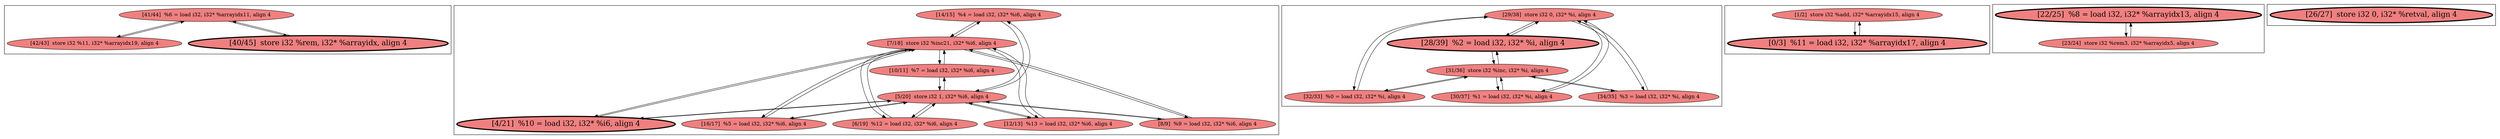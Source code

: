 
digraph G {



node91->node89 [ ]
node78->node82 [ ]
node82->node78 [ ]
node89->node91 [ ]
node82->node85 [ ]
node82->node77 [ ]
node85->node79 [ ]
node77->node79 [ ]
node79->node77 [ ]
node81->node82 [ ]
node82->node81 [ ]
node78->node79 [ ]
node80->node79 [ ]
node97->node96 [ ]
node95->node94 [ ]
node75->node76 [ ]
node85->node82 [ ]
node94->node92 [ ]
node79->node80 [ ]
node79->node78 [ ]
node93->node94 [ ]
node94->node95 [ ]
node83->node82 [ ]
node82->node83 [ ]
node97->node92 [ ]
node92->node94 [ ]
node82->node84 [ ]
node94->node96 [ ]
node96->node94 [ ]
node80->node82 [ ]
node76->node75 [ ]
node91->node90 [ ]
node87->node86 [ ]
node79->node83 [ ]
node94->node93 [ ]
node83->node79 [ ]
node97->node95 [ ]
node81->node79 [ ]
node86->node87 [ ]
node95->node97 [ ]
node77->node82 [ ]
node96->node97 [ ]
node79->node84 [ ]
node82->node80 [ ]
node90->node91 [ ]
node84->node79 [ ]
node79->node85 [ ]
node92->node97 [ ]
node84->node82 [ ]
node79->node81 [ ]
node97->node93 [ ]
node93->node97 [ ]


subgraph cluster4 {


node91 [fillcolor=lightcoral,label="[41/44]  %6 = load i32, i32* %arrayidx11, align 4",shape=ellipse,style=filled ]
node89 [fillcolor=lightcoral,label="[42/43]  store i32 %11, i32* %arrayidx19, align 4",shape=ellipse,style=filled ]
node90 [penwidth=3.0,fontsize=20,fillcolor=lightcoral,label="[40/45]  store i32 %rem, i32* %arrayidx, align 4",shape=ellipse,style=filled ]



}

subgraph cluster3 {


node88 [penwidth=3.0,fontsize=20,fillcolor=lightcoral,label="[26/27]  store i32 0, i32* %retval, align 4",shape=ellipse,style=filled ]



}

subgraph cluster2 {


node87 [penwidth=3.0,fontsize=20,fillcolor=lightcoral,label="[22/25]  %8 = load i32, i32* %arrayidx13, align 4",shape=ellipse,style=filled ]
node86 [fillcolor=lightcoral,label="[23/24]  store i32 %rem3, i32* %arrayidx5, align 4",shape=ellipse,style=filled ]



}

subgraph cluster5 {


node97 [fillcolor=lightcoral,label="[29/38]  store i32 0, i32* %i, align 4",shape=ellipse,style=filled ]
node96 [penwidth=3.0,fontsize=20,fillcolor=lightcoral,label="[28/39]  %2 = load i32, i32* %i, align 4",shape=ellipse,style=filled ]
node95 [fillcolor=lightcoral,label="[30/37]  %1 = load i32, i32* %i, align 4",shape=ellipse,style=filled ]
node94 [fillcolor=lightcoral,label="[31/36]  store i32 %inc, i32* %i, align 4",shape=ellipse,style=filled ]
node92 [fillcolor=lightcoral,label="[34/35]  %3 = load i32, i32* %i, align 4",shape=ellipse,style=filled ]
node93 [fillcolor=lightcoral,label="[32/33]  %0 = load i32, i32* %i, align 4",shape=ellipse,style=filled ]



}

subgraph cluster0 {


node76 [penwidth=3.0,fontsize=20,fillcolor=lightcoral,label="[0/3]  %11 = load i32, i32* %arrayidx17, align 4",shape=ellipse,style=filled ]
node75 [fillcolor=lightcoral,label="[1/2]  store i32 %add, i32* %arrayidx15, align 4",shape=ellipse,style=filled ]



}

subgraph cluster1 {


node85 [fillcolor=lightcoral,label="[8/9]  %9 = load i32, i32* %i6, align 4",shape=ellipse,style=filled ]
node84 [fillcolor=lightcoral,label="[10/11]  %7 = load i32, i32* %i6, align 4",shape=ellipse,style=filled ]
node83 [fillcolor=lightcoral,label="[12/13]  %13 = load i32, i32* %i6, align 4",shape=ellipse,style=filled ]
node78 [fillcolor=lightcoral,label="[14/15]  %4 = load i32, i32* %i6, align 4",shape=ellipse,style=filled ]
node77 [fillcolor=lightcoral,label="[16/17]  %5 = load i32, i32* %i6, align 4",shape=ellipse,style=filled ]
node79 [fillcolor=lightcoral,label="[5/20]  store i32 1, i32* %i6, align 4",shape=ellipse,style=filled ]
node80 [penwidth=3.0,fontsize=20,fillcolor=lightcoral,label="[4/21]  %10 = load i32, i32* %i6, align 4",shape=ellipse,style=filled ]
node82 [fillcolor=lightcoral,label="[7/18]  store i32 %inc21, i32* %i6, align 4",shape=ellipse,style=filled ]
node81 [fillcolor=lightcoral,label="[6/19]  %12 = load i32, i32* %i6, align 4",shape=ellipse,style=filled ]



}

}
